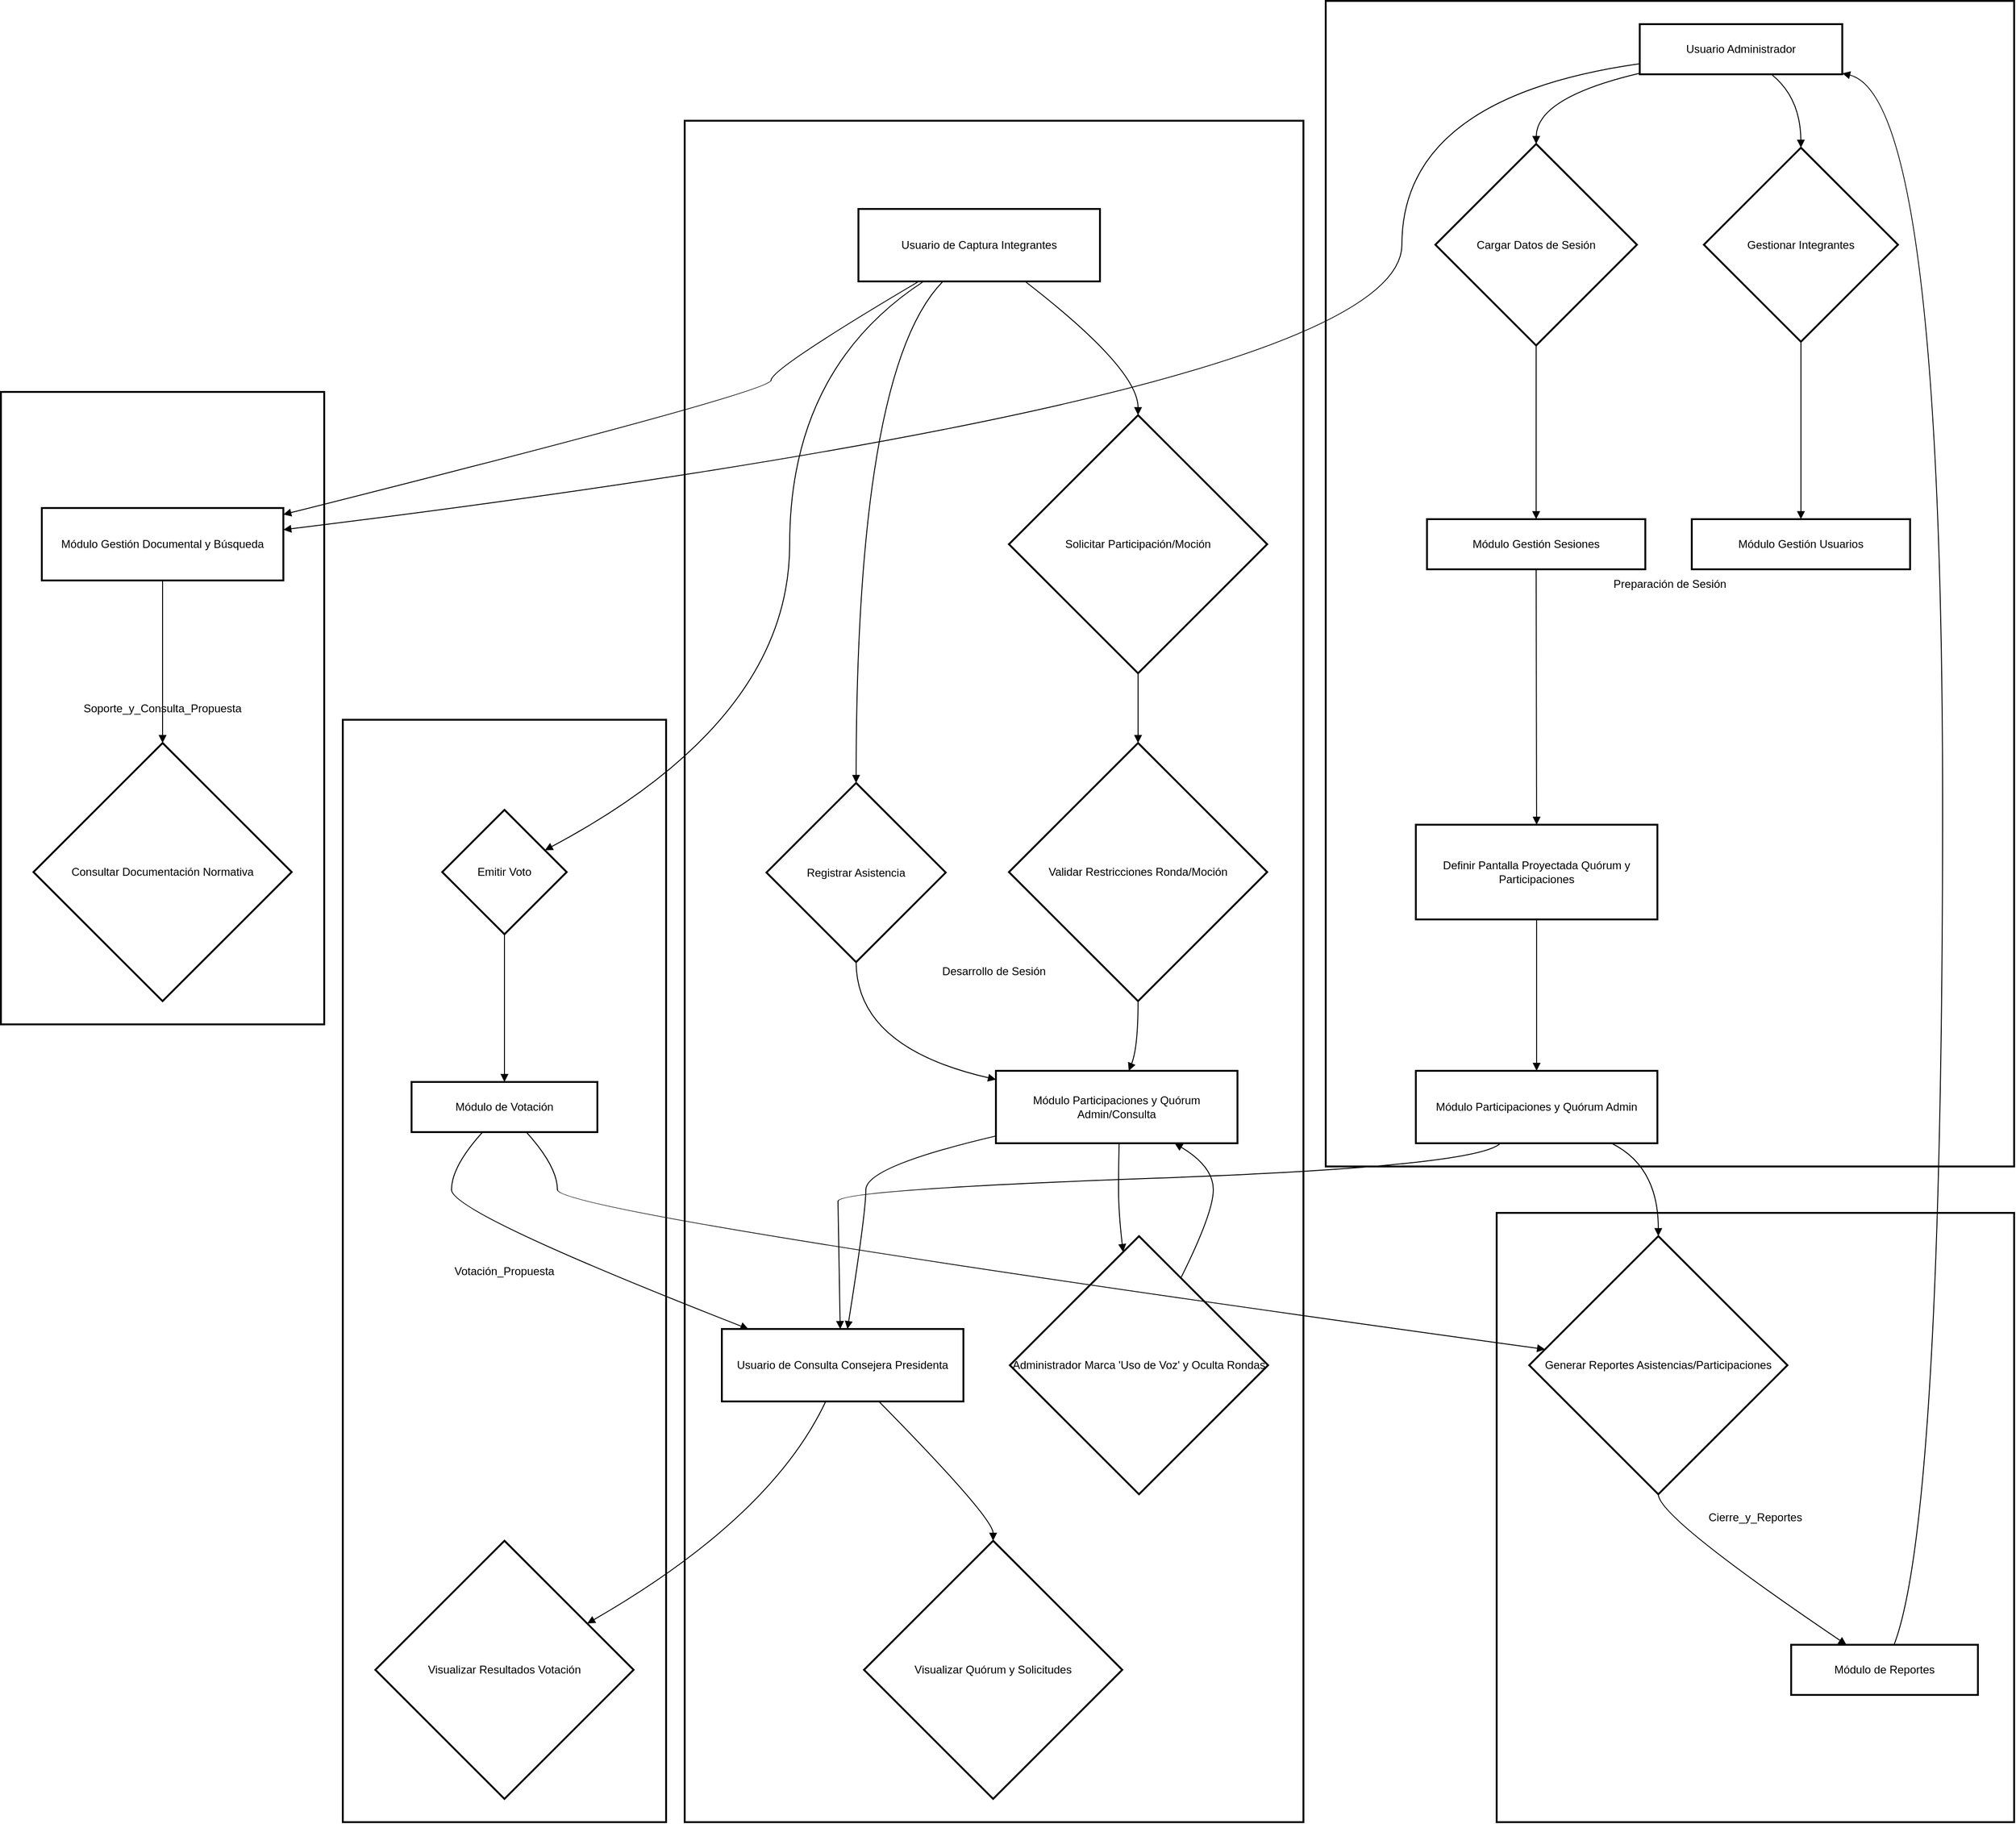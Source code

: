 <mxfile version="27.1.6">
  <diagram name="Página-1" id="LPqNfzRaIFY_Kf_YSUse">
    <mxGraphModel dx="2365" dy="1408" grid="1" gridSize="10" guides="1" tooltips="1" connect="1" arrows="1" fold="1" page="1" pageScale="1" pageWidth="827" pageHeight="1169" math="0" shadow="0">
      <root>
        <mxCell id="0" />
        <mxCell id="1" parent="0" />
        <mxCell id="YtrfdVnMttSOEgOOL0gz-1" value="Soporte_y_Consulta_Propuesta" style="whiteSpace=wrap;strokeWidth=2;" vertex="1" parent="1">
          <mxGeometry x="20" y="531" width="348" height="681" as="geometry" />
        </mxCell>
        <mxCell id="YtrfdVnMttSOEgOOL0gz-2" value="Cierre_y_Reportes" style="whiteSpace=wrap;strokeWidth=2;" vertex="1" parent="1">
          <mxGeometry x="1630" y="1415" width="557" height="656" as="geometry" />
        </mxCell>
        <mxCell id="YtrfdVnMttSOEgOOL0gz-3" value="Votación_Propuesta" style="whiteSpace=wrap;strokeWidth=2;" vertex="1" parent="1">
          <mxGeometry x="388" y="884" width="348" height="1187" as="geometry" />
        </mxCell>
        <mxCell id="YtrfdVnMttSOEgOOL0gz-4" value="Desarrollo de Sesión" style="whiteSpace=wrap;strokeWidth=2;" vertex="1" parent="1">
          <mxGeometry x="756" y="239" width="666" height="1832" as="geometry" />
        </mxCell>
        <mxCell id="YtrfdVnMttSOEgOOL0gz-5" value="Preparación de Sesión" style="whiteSpace=wrap;strokeWidth=2;" vertex="1" parent="1">
          <mxGeometry x="1446" y="110" width="741" height="1255" as="geometry" />
        </mxCell>
        <mxCell id="YtrfdVnMttSOEgOOL0gz-6" value="Usuario Administrador" style="whiteSpace=wrap;strokeWidth=2;" vertex="1" parent="1">
          <mxGeometry x="1784" y="135" width="218" height="54" as="geometry" />
        </mxCell>
        <mxCell id="YtrfdVnMttSOEgOOL0gz-7" value="Cargar Datos de Sesión" style="rhombus;strokeWidth=2;whiteSpace=wrap;" vertex="1" parent="1">
          <mxGeometry x="1564" y="264" width="217" height="217" as="geometry" />
        </mxCell>
        <mxCell id="YtrfdVnMttSOEgOOL0gz-8" value="Módulo Gestión Sesiones" style="whiteSpace=wrap;strokeWidth=2;" vertex="1" parent="1">
          <mxGeometry x="1555" y="668" width="235" height="54" as="geometry" />
        </mxCell>
        <mxCell id="YtrfdVnMttSOEgOOL0gz-9" value="Gestionar Integrantes" style="rhombus;strokeWidth=2;whiteSpace=wrap;" vertex="1" parent="1">
          <mxGeometry x="1853" y="268" width="209" height="209" as="geometry" />
        </mxCell>
        <mxCell id="YtrfdVnMttSOEgOOL0gz-10" value="Módulo Gestión Usuarios" style="whiteSpace=wrap;strokeWidth=2;" vertex="1" parent="1">
          <mxGeometry x="1840" y="668" width="235" height="54" as="geometry" />
        </mxCell>
        <mxCell id="YtrfdVnMttSOEgOOL0gz-11" value="Definir Pantalla Proyectada Quórum y Participaciones" style="whiteSpace=wrap;strokeWidth=2;" vertex="1" parent="1">
          <mxGeometry x="1543" y="997" width="260" height="102" as="geometry" />
        </mxCell>
        <mxCell id="YtrfdVnMttSOEgOOL0gz-12" value="Módulo Participaciones y Quórum Admin" style="whiteSpace=wrap;strokeWidth=2;" vertex="1" parent="1">
          <mxGeometry x="1543" y="1262" width="260" height="78" as="geometry" />
        </mxCell>
        <mxCell id="YtrfdVnMttSOEgOOL0gz-13" value="Usuario de Captura Integrantes" style="whiteSpace=wrap;strokeWidth=2;" vertex="1" parent="1">
          <mxGeometry x="943" y="334" width="260" height="78" as="geometry" />
        </mxCell>
        <mxCell id="YtrfdVnMttSOEgOOL0gz-14" value="Registrar Asistencia" style="rhombus;strokeWidth=2;whiteSpace=wrap;" vertex="1" parent="1">
          <mxGeometry x="844" y="952" width="193" height="193" as="geometry" />
        </mxCell>
        <mxCell id="YtrfdVnMttSOEgOOL0gz-15" value="Módulo Participaciones y Quórum Admin/Consulta" style="whiteSpace=wrap;strokeWidth=2;" vertex="1" parent="1">
          <mxGeometry x="1091" y="1262" width="260" height="78" as="geometry" />
        </mxCell>
        <mxCell id="YtrfdVnMttSOEgOOL0gz-16" value="Solicitar Participación/Moción" style="rhombus;strokeWidth=2;whiteSpace=wrap;" vertex="1" parent="1">
          <mxGeometry x="1105" y="556" width="278" height="278" as="geometry" />
        </mxCell>
        <mxCell id="YtrfdVnMttSOEgOOL0gz-17" value="Validar Restricciones Ronda/Moción" style="rhombus;strokeWidth=2;whiteSpace=wrap;" vertex="1" parent="1">
          <mxGeometry x="1105" y="909" width="278" height="278" as="geometry" />
        </mxCell>
        <mxCell id="YtrfdVnMttSOEgOOL0gz-18" value="Usuario de Consulta Consejera Presidenta" style="whiteSpace=wrap;strokeWidth=2;" vertex="1" parent="1">
          <mxGeometry x="796" y="1540" width="260" height="78" as="geometry" />
        </mxCell>
        <mxCell id="YtrfdVnMttSOEgOOL0gz-19" value="Visualizar Quórum y Solicitudes" style="rhombus;strokeWidth=2;whiteSpace=wrap;" vertex="1" parent="1">
          <mxGeometry x="949" y="1768" width="278" height="278" as="geometry" />
        </mxCell>
        <mxCell id="YtrfdVnMttSOEgOOL0gz-20" value="Administrador Marca &#39;Uso de Voz&#39; y Oculta Rondas" style="rhombus;strokeWidth=2;whiteSpace=wrap;" vertex="1" parent="1">
          <mxGeometry x="1106" y="1440" width="278" height="278" as="geometry" />
        </mxCell>
        <mxCell id="YtrfdVnMttSOEgOOL0gz-21" value="Emitir Voto" style="rhombus;strokeWidth=2;whiteSpace=wrap;" vertex="1" parent="1">
          <mxGeometry x="495" y="981" width="134" height="134" as="geometry" />
        </mxCell>
        <mxCell id="YtrfdVnMttSOEgOOL0gz-22" value="Módulo de Votación" style="whiteSpace=wrap;strokeWidth=2;" vertex="1" parent="1">
          <mxGeometry x="462" y="1274" width="200" height="54" as="geometry" />
        </mxCell>
        <mxCell id="YtrfdVnMttSOEgOOL0gz-23" value="Visualizar Resultados Votación" style="rhombus;strokeWidth=2;whiteSpace=wrap;" vertex="1" parent="1">
          <mxGeometry x="423" y="1768" width="278" height="278" as="geometry" />
        </mxCell>
        <mxCell id="YtrfdVnMttSOEgOOL0gz-24" value="Generar Reportes Asistencias/Participaciones" style="rhombus;strokeWidth=2;whiteSpace=wrap;" vertex="1" parent="1">
          <mxGeometry x="1665" y="1440" width="278" height="278" as="geometry" />
        </mxCell>
        <mxCell id="YtrfdVnMttSOEgOOL0gz-25" value="Módulo de Reportes" style="whiteSpace=wrap;strokeWidth=2;" vertex="1" parent="1">
          <mxGeometry x="1947" y="1880" width="201" height="54" as="geometry" />
        </mxCell>
        <mxCell id="YtrfdVnMttSOEgOOL0gz-26" value="Módulo Gestión Documental y Búsqueda" style="whiteSpace=wrap;strokeWidth=2;" vertex="1" parent="1">
          <mxGeometry x="64" y="656" width="260" height="78" as="geometry" />
        </mxCell>
        <mxCell id="YtrfdVnMttSOEgOOL0gz-27" value="Consultar Documentación Normativa" style="rhombus;strokeWidth=2;whiteSpace=wrap;" vertex="1" parent="1">
          <mxGeometry x="55" y="909" width="278" height="278" as="geometry" />
        </mxCell>
        <mxCell id="YtrfdVnMttSOEgOOL0gz-28" value="" style="curved=1;startArrow=none;endArrow=block;exitX=0;exitY=0.98;entryX=0.5;entryY=0;rounded=0;" edge="1" parent="1" source="YtrfdVnMttSOEgOOL0gz-6" target="YtrfdVnMttSOEgOOL0gz-7">
          <mxGeometry relative="1" as="geometry">
            <Array as="points">
              <mxPoint x="1673" y="214" />
            </Array>
          </mxGeometry>
        </mxCell>
        <mxCell id="YtrfdVnMttSOEgOOL0gz-29" value="" style="curved=1;startArrow=none;endArrow=block;exitX=0.5;exitY=1;entryX=0.5;entryY=0.01;rounded=0;" edge="1" parent="1" source="YtrfdVnMttSOEgOOL0gz-7" target="YtrfdVnMttSOEgOOL0gz-8">
          <mxGeometry relative="1" as="geometry">
            <Array as="points" />
          </mxGeometry>
        </mxCell>
        <mxCell id="YtrfdVnMttSOEgOOL0gz-30" value="" style="curved=1;startArrow=none;endArrow=block;exitX=0.65;exitY=1;entryX=0.5;entryY=0;rounded=0;" edge="1" parent="1" source="YtrfdVnMttSOEgOOL0gz-6" target="YtrfdVnMttSOEgOOL0gz-9">
          <mxGeometry relative="1" as="geometry">
            <Array as="points">
              <mxPoint x="1957" y="214" />
            </Array>
          </mxGeometry>
        </mxCell>
        <mxCell id="YtrfdVnMttSOEgOOL0gz-31" value="" style="curved=1;startArrow=none;endArrow=block;exitX=0.5;exitY=1;entryX=0.5;entryY=0.01;rounded=0;" edge="1" parent="1" source="YtrfdVnMttSOEgOOL0gz-9" target="YtrfdVnMttSOEgOOL0gz-10">
          <mxGeometry relative="1" as="geometry">
            <Array as="points" />
          </mxGeometry>
        </mxCell>
        <mxCell id="YtrfdVnMttSOEgOOL0gz-32" value="" style="curved=1;startArrow=none;endArrow=block;exitX=0.5;exitY=1.01;entryX=0.5;entryY=0;rounded=0;" edge="1" parent="1" source="YtrfdVnMttSOEgOOL0gz-8" target="YtrfdVnMttSOEgOOL0gz-11">
          <mxGeometry relative="1" as="geometry">
            <Array as="points" />
          </mxGeometry>
        </mxCell>
        <mxCell id="YtrfdVnMttSOEgOOL0gz-33" value="" style="curved=1;startArrow=none;endArrow=block;exitX=0.5;exitY=1;entryX=0.5;entryY=0;rounded=0;" edge="1" parent="1" source="YtrfdVnMttSOEgOOL0gz-11" target="YtrfdVnMttSOEgOOL0gz-12">
          <mxGeometry relative="1" as="geometry">
            <Array as="points" />
          </mxGeometry>
        </mxCell>
        <mxCell id="YtrfdVnMttSOEgOOL0gz-34" value="" style="curved=1;startArrow=none;endArrow=block;exitX=0.35;exitY=1;entryX=0.5;entryY=0;rounded=0;" edge="1" parent="1" source="YtrfdVnMttSOEgOOL0gz-13" target="YtrfdVnMttSOEgOOL0gz-14">
          <mxGeometry relative="1" as="geometry">
            <Array as="points">
              <mxPoint x="941" y="506" />
            </Array>
          </mxGeometry>
        </mxCell>
        <mxCell id="YtrfdVnMttSOEgOOL0gz-35" value="" style="curved=1;startArrow=none;endArrow=block;exitX=0.5;exitY=1;entryX=0;entryY=0.12;rounded=0;" edge="1" parent="1" source="YtrfdVnMttSOEgOOL0gz-14" target="YtrfdVnMttSOEgOOL0gz-15">
          <mxGeometry relative="1" as="geometry">
            <Array as="points">
              <mxPoint x="941" y="1237" />
            </Array>
          </mxGeometry>
        </mxCell>
        <mxCell id="YtrfdVnMttSOEgOOL0gz-36" value="" style="curved=1;startArrow=none;endArrow=block;exitX=0.69;exitY=1;entryX=0.5;entryY=0;rounded=0;" edge="1" parent="1" source="YtrfdVnMttSOEgOOL0gz-13" target="YtrfdVnMttSOEgOOL0gz-16">
          <mxGeometry relative="1" as="geometry">
            <Array as="points">
              <mxPoint x="1244" y="506" />
            </Array>
          </mxGeometry>
        </mxCell>
        <mxCell id="YtrfdVnMttSOEgOOL0gz-37" value="" style="curved=1;startArrow=none;endArrow=block;exitX=0.5;exitY=1;entryX=0.5;entryY=0;rounded=0;" edge="1" parent="1" source="YtrfdVnMttSOEgOOL0gz-16" target="YtrfdVnMttSOEgOOL0gz-17">
          <mxGeometry relative="1" as="geometry">
            <Array as="points" />
          </mxGeometry>
        </mxCell>
        <mxCell id="YtrfdVnMttSOEgOOL0gz-38" value="" style="curved=1;startArrow=none;endArrow=block;exitX=0.5;exitY=1;entryX=0.55;entryY=0;rounded=0;" edge="1" parent="1" source="YtrfdVnMttSOEgOOL0gz-17" target="YtrfdVnMttSOEgOOL0gz-15">
          <mxGeometry relative="1" as="geometry">
            <Array as="points">
              <mxPoint x="1244" y="1237" />
            </Array>
          </mxGeometry>
        </mxCell>
        <mxCell id="YtrfdVnMttSOEgOOL0gz-39" value="" style="curved=1;startArrow=none;endArrow=block;exitX=0.35;exitY=1;entryX=0.49;entryY=0;rounded=0;" edge="1" parent="1" source="YtrfdVnMttSOEgOOL0gz-12" target="YtrfdVnMttSOEgOOL0gz-18">
          <mxGeometry relative="1" as="geometry">
            <Array as="points">
              <mxPoint x="1610" y="1365" />
              <mxPoint x="921" y="1390" />
              <mxPoint x="921" y="1415" />
            </Array>
          </mxGeometry>
        </mxCell>
        <mxCell id="YtrfdVnMttSOEgOOL0gz-40" value="" style="curved=1;startArrow=none;endArrow=block;exitX=0;exitY=0.9;entryX=0.52;entryY=0;rounded=0;" edge="1" parent="1" source="YtrfdVnMttSOEgOOL0gz-15" target="YtrfdVnMttSOEgOOL0gz-18">
          <mxGeometry relative="1" as="geometry">
            <Array as="points">
              <mxPoint x="951" y="1365" />
              <mxPoint x="951" y="1415" />
            </Array>
          </mxGeometry>
        </mxCell>
        <mxCell id="YtrfdVnMttSOEgOOL0gz-41" value="" style="curved=1;startArrow=none;endArrow=block;exitX=0.65;exitY=1;entryX=0.5;entryY=0;rounded=0;" edge="1" parent="1" source="YtrfdVnMttSOEgOOL0gz-18" target="YtrfdVnMttSOEgOOL0gz-19">
          <mxGeometry relative="1" as="geometry">
            <Array as="points">
              <mxPoint x="1088" y="1743" />
            </Array>
          </mxGeometry>
        </mxCell>
        <mxCell id="YtrfdVnMttSOEgOOL0gz-42" value="" style="curved=1;startArrow=none;endArrow=block;exitX=0.51;exitY=1;entryX=0.43;entryY=0;rounded=0;" edge="1" parent="1" source="YtrfdVnMttSOEgOOL0gz-15" target="YtrfdVnMttSOEgOOL0gz-20">
          <mxGeometry relative="1" as="geometry">
            <Array as="points">
              <mxPoint x="1223" y="1365" />
              <mxPoint x="1223" y="1415" />
            </Array>
          </mxGeometry>
        </mxCell>
        <mxCell id="YtrfdVnMttSOEgOOL0gz-43" value="" style="curved=1;startArrow=none;endArrow=block;exitX=0.74;exitY=0;entryX=0.74;entryY=1;rounded=0;" edge="1" parent="1" source="YtrfdVnMttSOEgOOL0gz-20" target="YtrfdVnMttSOEgOOL0gz-15">
          <mxGeometry relative="1" as="geometry">
            <Array as="points">
              <mxPoint x="1325" y="1415" />
              <mxPoint x="1325" y="1365" />
            </Array>
          </mxGeometry>
        </mxCell>
        <mxCell id="YtrfdVnMttSOEgOOL0gz-44" value="" style="curved=1;startArrow=none;endArrow=block;exitX=0.27;exitY=1;entryX=1;entryY=0.23;rounded=0;" edge="1" parent="1" source="YtrfdVnMttSOEgOOL0gz-13" target="YtrfdVnMttSOEgOOL0gz-21">
          <mxGeometry relative="1" as="geometry">
            <Array as="points">
              <mxPoint x="869" y="506" />
              <mxPoint x="869" y="884" />
            </Array>
          </mxGeometry>
        </mxCell>
        <mxCell id="YtrfdVnMttSOEgOOL0gz-45" value="" style="curved=1;startArrow=none;endArrow=block;exitX=0.5;exitY=1;entryX=0.5;entryY=0.01;rounded=0;" edge="1" parent="1" source="YtrfdVnMttSOEgOOL0gz-21" target="YtrfdVnMttSOEgOOL0gz-22">
          <mxGeometry relative="1" as="geometry">
            <Array as="points" />
          </mxGeometry>
        </mxCell>
        <mxCell id="YtrfdVnMttSOEgOOL0gz-46" value="" style="curved=1;startArrow=none;endArrow=block;exitX=0.38;exitY=1.01;entryX=0.11;entryY=0;rounded=0;" edge="1" parent="1" source="YtrfdVnMttSOEgOOL0gz-22" target="YtrfdVnMttSOEgOOL0gz-18">
          <mxGeometry relative="1" as="geometry">
            <Array as="points">
              <mxPoint x="505" y="1365" />
              <mxPoint x="505" y="1415" />
            </Array>
          </mxGeometry>
        </mxCell>
        <mxCell id="YtrfdVnMttSOEgOOL0gz-47" value="" style="curved=1;startArrow=none;endArrow=block;exitX=0.43;exitY=1;entryX=1;entryY=0.22;rounded=0;" edge="1" parent="1" source="YtrfdVnMttSOEgOOL0gz-18" target="YtrfdVnMttSOEgOOL0gz-23">
          <mxGeometry relative="1" as="geometry">
            <Array as="points">
              <mxPoint x="849" y="1743" />
            </Array>
          </mxGeometry>
        </mxCell>
        <mxCell id="YtrfdVnMttSOEgOOL0gz-48" value="" style="curved=1;startArrow=none;endArrow=block;exitX=0.81;exitY=1;entryX=0.5;entryY=0;rounded=0;" edge="1" parent="1" source="YtrfdVnMttSOEgOOL0gz-12" target="YtrfdVnMttSOEgOOL0gz-24">
          <mxGeometry relative="1" as="geometry">
            <Array as="points">
              <mxPoint x="1804" y="1365" />
            </Array>
          </mxGeometry>
        </mxCell>
        <mxCell id="YtrfdVnMttSOEgOOL0gz-49" value="" style="curved=1;startArrow=none;endArrow=block;exitX=0.62;exitY=1.01;entryX=0;entryY=0.43;rounded=0;" edge="1" parent="1" source="YtrfdVnMttSOEgOOL0gz-22" target="YtrfdVnMttSOEgOOL0gz-24">
          <mxGeometry relative="1" as="geometry">
            <Array as="points">
              <mxPoint x="619" y="1365" />
              <mxPoint x="619" y="1415" />
            </Array>
          </mxGeometry>
        </mxCell>
        <mxCell id="YtrfdVnMttSOEgOOL0gz-50" value="" style="curved=1;startArrow=none;endArrow=block;exitX=0.5;exitY=1;entryX=0.3;entryY=0.01;rounded=0;" edge="1" parent="1" source="YtrfdVnMttSOEgOOL0gz-24" target="YtrfdVnMttSOEgOOL0gz-25">
          <mxGeometry relative="1" as="geometry">
            <Array as="points">
              <mxPoint x="1804" y="1743" />
            </Array>
          </mxGeometry>
        </mxCell>
        <mxCell id="YtrfdVnMttSOEgOOL0gz-51" value="" style="curved=1;startArrow=none;endArrow=block;exitX=0.55;exitY=0.01;entryX=1;entryY=0.98;rounded=0;" edge="1" parent="1" source="YtrfdVnMttSOEgOOL0gz-25" target="YtrfdVnMttSOEgOOL0gz-6">
          <mxGeometry relative="1" as="geometry">
            <Array as="points">
              <mxPoint x="2110" y="1743" />
              <mxPoint x="2110" y="214" />
            </Array>
          </mxGeometry>
        </mxCell>
        <mxCell id="YtrfdVnMttSOEgOOL0gz-52" value="" style="curved=1;startArrow=none;endArrow=block;exitX=0;exitY=0.79;entryX=1;entryY=0.3;rounded=0;" edge="1" parent="1" source="YtrfdVnMttSOEgOOL0gz-6" target="YtrfdVnMttSOEgOOL0gz-26">
          <mxGeometry relative="1" as="geometry">
            <Array as="points">
              <mxPoint x="1528" y="214" />
              <mxPoint x="1528" y="531" />
            </Array>
          </mxGeometry>
        </mxCell>
        <mxCell id="YtrfdVnMttSOEgOOL0gz-53" value="" style="curved=1;startArrow=none;endArrow=block;exitX=0.25;exitY=1;entryX=1;entryY=0.09;rounded=0;" edge="1" parent="1" source="YtrfdVnMttSOEgOOL0gz-13" target="YtrfdVnMttSOEgOOL0gz-26">
          <mxGeometry relative="1" as="geometry">
            <Array as="points">
              <mxPoint x="849" y="506" />
              <mxPoint x="849" y="531" />
            </Array>
          </mxGeometry>
        </mxCell>
        <mxCell id="YtrfdVnMttSOEgOOL0gz-54" value="" style="curved=1;startArrow=none;endArrow=block;exitX=0.5;exitY=1;entryX=0.5;entryY=0;rounded=0;" edge="1" parent="1" source="YtrfdVnMttSOEgOOL0gz-26" target="YtrfdVnMttSOEgOOL0gz-27">
          <mxGeometry relative="1" as="geometry">
            <Array as="points" />
          </mxGeometry>
        </mxCell>
      </root>
    </mxGraphModel>
  </diagram>
</mxfile>
